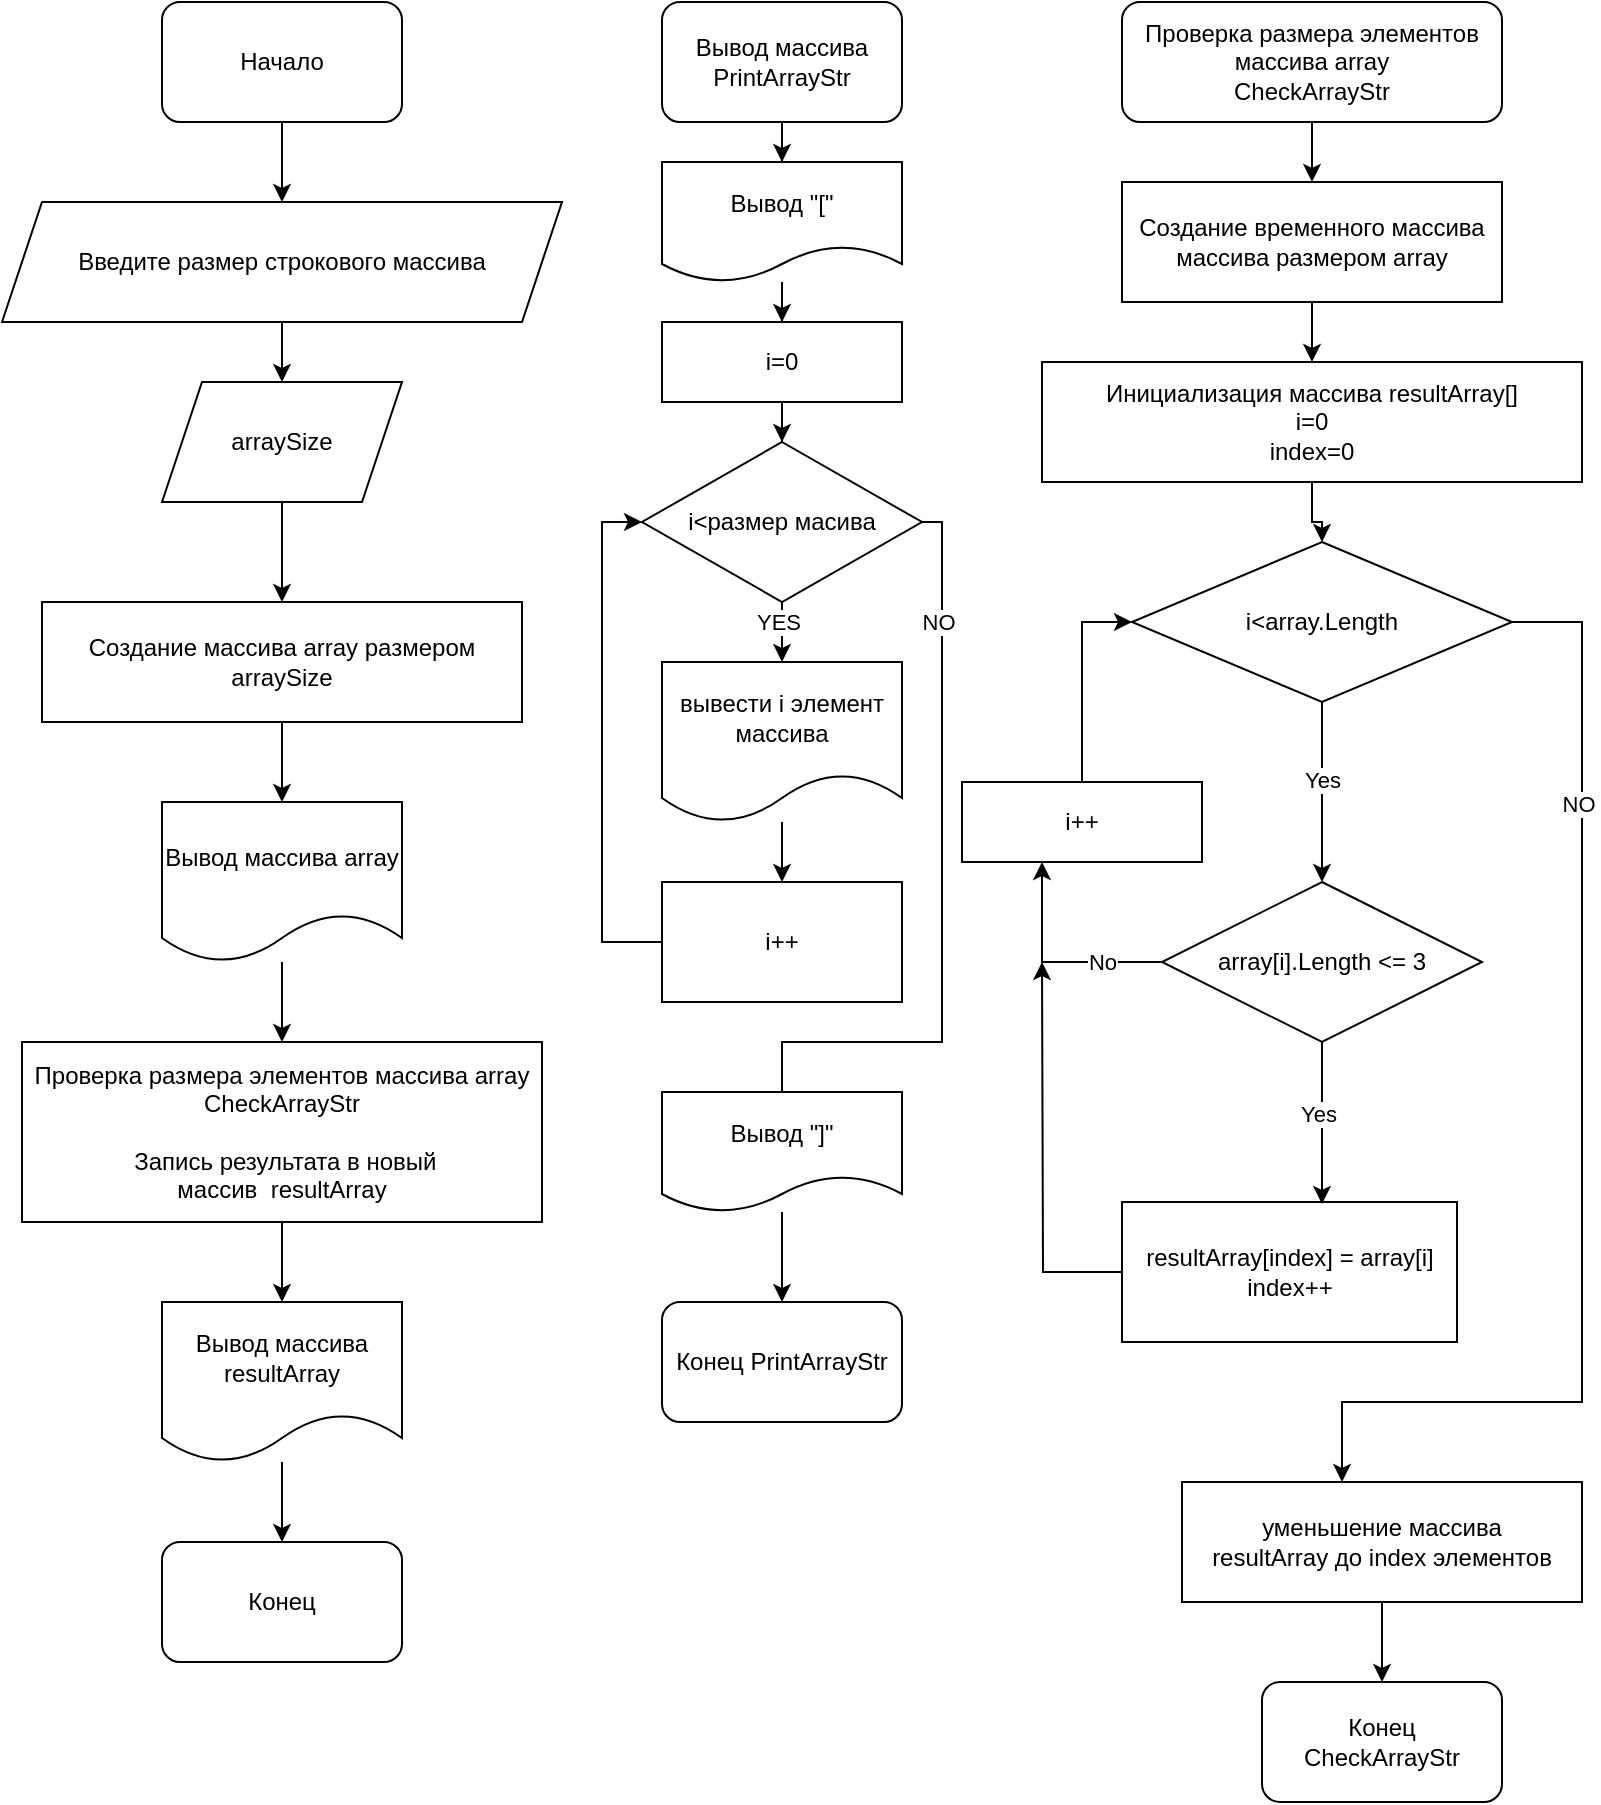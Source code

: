 <mxfile version="22.1.4" type="device">
  <diagram name="Страница — 1" id="O2L_s_Bmh01QVNMG9ZfW">
    <mxGraphModel dx="746" dy="711" grid="1" gridSize="10" guides="1" tooltips="1" connect="1" arrows="1" fold="1" page="1" pageScale="1" pageWidth="827" pageHeight="1169" math="0" shadow="0">
      <root>
        <mxCell id="0" />
        <mxCell id="1" parent="0" />
        <mxCell id="_iVS5pnN7EHjjZFN2fSk-10" value="" style="edgeStyle=orthogonalEdgeStyle;rounded=0;orthogonalLoop=1;jettySize=auto;html=1;" parent="1" source="_iVS5pnN7EHjjZFN2fSk-2" target="_iVS5pnN7EHjjZFN2fSk-9" edge="1">
          <mxGeometry relative="1" as="geometry" />
        </mxCell>
        <mxCell id="_iVS5pnN7EHjjZFN2fSk-2" value="Начало" style="rounded=1;whiteSpace=wrap;html=1;" parent="1" vertex="1">
          <mxGeometry x="90" y="10" width="120" height="60" as="geometry" />
        </mxCell>
        <mxCell id="_iVS5pnN7EHjjZFN2fSk-12" value="" style="edgeStyle=orthogonalEdgeStyle;rounded=0;orthogonalLoop=1;jettySize=auto;html=1;" parent="1" source="_iVS5pnN7EHjjZFN2fSk-14" target="_iVS5pnN7EHjjZFN2fSk-11" edge="1">
          <mxGeometry relative="1" as="geometry" />
        </mxCell>
        <mxCell id="_iVS5pnN7EHjjZFN2fSk-9" value="Введите размер строкового массива" style="shape=parallelogram;perimeter=parallelogramPerimeter;whiteSpace=wrap;html=1;fixedSize=1;" parent="1" vertex="1">
          <mxGeometry x="10" y="110" width="280" height="60" as="geometry" />
        </mxCell>
        <mxCell id="_iVS5pnN7EHjjZFN2fSk-16" value="" style="edgeStyle=orthogonalEdgeStyle;rounded=0;orthogonalLoop=1;jettySize=auto;html=1;" parent="1" source="_iVS5pnN7EHjjZFN2fSk-11" target="_iVS5pnN7EHjjZFN2fSk-15" edge="1">
          <mxGeometry relative="1" as="geometry" />
        </mxCell>
        <mxCell id="_iVS5pnN7EHjjZFN2fSk-11" value="Cоздание массива array размером arraySize" style="whiteSpace=wrap;html=1;" parent="1" vertex="1">
          <mxGeometry x="30" y="310" width="240" height="60" as="geometry" />
        </mxCell>
        <mxCell id="_iVS5pnN7EHjjZFN2fSk-13" value="" style="edgeStyle=orthogonalEdgeStyle;rounded=0;orthogonalLoop=1;jettySize=auto;html=1;" parent="1" source="_iVS5pnN7EHjjZFN2fSk-9" target="_iVS5pnN7EHjjZFN2fSk-14" edge="1">
          <mxGeometry relative="1" as="geometry">
            <mxPoint x="150" y="170" as="sourcePoint" />
            <mxPoint x="150" y="350" as="targetPoint" />
          </mxGeometry>
        </mxCell>
        <mxCell id="_iVS5pnN7EHjjZFN2fSk-14" value="arraySize" style="shape=parallelogram;perimeter=parallelogramPerimeter;whiteSpace=wrap;html=1;fixedSize=1;" parent="1" vertex="1">
          <mxGeometry x="90" y="200" width="120" height="60" as="geometry" />
        </mxCell>
        <mxCell id="_iVS5pnN7EHjjZFN2fSk-18" value="" style="edgeStyle=orthogonalEdgeStyle;rounded=0;orthogonalLoop=1;jettySize=auto;html=1;" parent="1" source="_iVS5pnN7EHjjZFN2fSk-15" target="_iVS5pnN7EHjjZFN2fSk-17" edge="1">
          <mxGeometry relative="1" as="geometry" />
        </mxCell>
        <mxCell id="_iVS5pnN7EHjjZFN2fSk-15" value="Вывод массива array" style="shape=document;whiteSpace=wrap;html=1;boundedLbl=1;" parent="1" vertex="1">
          <mxGeometry x="90" y="410" width="120" height="80" as="geometry" />
        </mxCell>
        <mxCell id="_iVS5pnN7EHjjZFN2fSk-23" value="" style="edgeStyle=orthogonalEdgeStyle;rounded=0;orthogonalLoop=1;jettySize=auto;html=1;" parent="1" source="_iVS5pnN7EHjjZFN2fSk-17" target="_iVS5pnN7EHjjZFN2fSk-22" edge="1">
          <mxGeometry relative="1" as="geometry" />
        </mxCell>
        <mxCell id="_iVS5pnN7EHjjZFN2fSk-17" value="Проверка размера элементов массива array&lt;br&gt;CheckArrayStr&lt;br&gt;&lt;br&gt;&amp;nbsp;Запись результата в новый массив&amp;nbsp;&amp;nbsp;resultArray" style="whiteSpace=wrap;html=1;" parent="1" vertex="1">
          <mxGeometry x="20" y="530" width="260" height="90" as="geometry" />
        </mxCell>
        <mxCell id="_iVS5pnN7EHjjZFN2fSk-27" value="" style="edgeStyle=orthogonalEdgeStyle;rounded=0;orthogonalLoop=1;jettySize=auto;html=1;" parent="1" source="_iVS5pnN7EHjjZFN2fSk-21" target="_iVS5pnN7EHjjZFN2fSk-26" edge="1">
          <mxGeometry relative="1" as="geometry" />
        </mxCell>
        <mxCell id="_iVS5pnN7EHjjZFN2fSk-21" value="Проверка размера элементов массива array&lt;br&gt;CheckArrayStr" style="rounded=1;whiteSpace=wrap;html=1;" parent="1" vertex="1">
          <mxGeometry x="570" y="10" width="190" height="60" as="geometry" />
        </mxCell>
        <mxCell id="_iVS5pnN7EHjjZFN2fSk-25" value="" style="edgeStyle=orthogonalEdgeStyle;rounded=0;orthogonalLoop=1;jettySize=auto;html=1;" parent="1" source="_iVS5pnN7EHjjZFN2fSk-22" target="_iVS5pnN7EHjjZFN2fSk-24" edge="1">
          <mxGeometry relative="1" as="geometry" />
        </mxCell>
        <mxCell id="_iVS5pnN7EHjjZFN2fSk-22" value="Вывод массива resultArray" style="shape=document;whiteSpace=wrap;html=1;boundedLbl=1;" parent="1" vertex="1">
          <mxGeometry x="90" y="660" width="120" height="80" as="geometry" />
        </mxCell>
        <mxCell id="_iVS5pnN7EHjjZFN2fSk-24" value="Конец" style="rounded=1;whiteSpace=wrap;html=1;" parent="1" vertex="1">
          <mxGeometry x="90" y="780" width="120" height="60" as="geometry" />
        </mxCell>
        <mxCell id="_iVS5pnN7EHjjZFN2fSk-29" value="" style="edgeStyle=orthogonalEdgeStyle;rounded=0;orthogonalLoop=1;jettySize=auto;html=1;" parent="1" source="_iVS5pnN7EHjjZFN2fSk-26" target="_iVS5pnN7EHjjZFN2fSk-28" edge="1">
          <mxGeometry relative="1" as="geometry" />
        </mxCell>
        <mxCell id="_iVS5pnN7EHjjZFN2fSk-26" value="Создание временного массива массива размером array" style="rounded=0;whiteSpace=wrap;html=1;" parent="1" vertex="1">
          <mxGeometry x="570" y="100" width="190" height="60" as="geometry" />
        </mxCell>
        <mxCell id="_iVS5pnN7EHjjZFN2fSk-31" value="" style="edgeStyle=orthogonalEdgeStyle;rounded=0;orthogonalLoop=1;jettySize=auto;html=1;" parent="1" source="_iVS5pnN7EHjjZFN2fSk-28" target="_iVS5pnN7EHjjZFN2fSk-30" edge="1">
          <mxGeometry relative="1" as="geometry" />
        </mxCell>
        <mxCell id="_iVS5pnN7EHjjZFN2fSk-28" value="Инициализация массива resultArray[]&lt;br&gt;i=0&lt;br&gt;index=0" style="whiteSpace=wrap;html=1;rounded=0;" parent="1" vertex="1">
          <mxGeometry x="530" y="190" width="270" height="60" as="geometry" />
        </mxCell>
        <mxCell id="_iVS5pnN7EHjjZFN2fSk-39" value="" style="edgeStyle=orthogonalEdgeStyle;rounded=0;orthogonalLoop=1;jettySize=auto;html=1;" parent="1" source="_iVS5pnN7EHjjZFN2fSk-30" target="_iVS5pnN7EHjjZFN2fSk-38" edge="1">
          <mxGeometry relative="1" as="geometry">
            <Array as="points">
              <mxPoint x="800" y="320" />
              <mxPoint x="800" y="710" />
              <mxPoint x="680" y="710" />
            </Array>
          </mxGeometry>
        </mxCell>
        <mxCell id="_iVS5pnN7EHjjZFN2fSk-41" value="NO" style="edgeLabel;html=1;align=center;verticalAlign=middle;resizable=0;points=[];" parent="_iVS5pnN7EHjjZFN2fSk-39" vertex="1" connectable="0">
          <mxGeometry x="-0.571" y="-2" relative="1" as="geometry">
            <mxPoint as="offset" />
          </mxGeometry>
        </mxCell>
        <mxCell id="_iVS5pnN7EHjjZFN2fSk-46" style="edgeStyle=orthogonalEdgeStyle;rounded=0;orthogonalLoop=1;jettySize=auto;html=1;entryX=0.5;entryY=0;entryDx=0;entryDy=0;" parent="1" source="_iVS5pnN7EHjjZFN2fSk-30" target="_iVS5pnN7EHjjZFN2fSk-42" edge="1">
          <mxGeometry relative="1" as="geometry" />
        </mxCell>
        <mxCell id="_iVS5pnN7EHjjZFN2fSk-47" value="Yes" style="edgeLabel;html=1;align=center;verticalAlign=middle;resizable=0;points=[];" parent="_iVS5pnN7EHjjZFN2fSk-46" vertex="1" connectable="0">
          <mxGeometry x="-0.15" relative="1" as="geometry">
            <mxPoint as="offset" />
          </mxGeometry>
        </mxCell>
        <mxCell id="_iVS5pnN7EHjjZFN2fSk-30" value="i&amp;lt;array.Length" style="rhombus;whiteSpace=wrap;html=1;" parent="1" vertex="1">
          <mxGeometry x="575" y="280" width="190" height="80" as="geometry" />
        </mxCell>
        <mxCell id="_iVS5pnN7EHjjZFN2fSk-54" style="edgeStyle=orthogonalEdgeStyle;rounded=0;orthogonalLoop=1;jettySize=auto;html=1;" parent="1" source="_iVS5pnN7EHjjZFN2fSk-32" edge="1">
          <mxGeometry relative="1" as="geometry">
            <mxPoint x="530" y="490" as="targetPoint" />
          </mxGeometry>
        </mxCell>
        <mxCell id="_iVS5pnN7EHjjZFN2fSk-32" value="resultArray[index] = array[i]&lt;br&gt;index++" style="rounded=0;whiteSpace=wrap;html=1;" parent="1" vertex="1">
          <mxGeometry x="570" y="610" width="167.5" height="70" as="geometry" />
        </mxCell>
        <mxCell id="_iVS5pnN7EHjjZFN2fSk-57" value="" style="edgeStyle=orthogonalEdgeStyle;rounded=0;orthogonalLoop=1;jettySize=auto;html=1;" parent="1" source="_iVS5pnN7EHjjZFN2fSk-38" target="_iVS5pnN7EHjjZFN2fSk-56" edge="1">
          <mxGeometry relative="1" as="geometry" />
        </mxCell>
        <mxCell id="_iVS5pnN7EHjjZFN2fSk-38" value="уменьшение массива&lt;br&gt;resultArray до index элементов" style="whiteSpace=wrap;html=1;" parent="1" vertex="1">
          <mxGeometry x="600" y="750" width="200" height="60" as="geometry" />
        </mxCell>
        <mxCell id="_iVS5pnN7EHjjZFN2fSk-51" style="edgeStyle=orthogonalEdgeStyle;rounded=0;orthogonalLoop=1;jettySize=auto;html=1;" parent="1" source="_iVS5pnN7EHjjZFN2fSk-42" target="_iVS5pnN7EHjjZFN2fSk-49" edge="1">
          <mxGeometry relative="1" as="geometry">
            <Array as="points">
              <mxPoint x="530" y="490" />
            </Array>
          </mxGeometry>
        </mxCell>
        <mxCell id="_iVS5pnN7EHjjZFN2fSk-55" value="No" style="edgeLabel;html=1;align=center;verticalAlign=middle;resizable=0;points=[];" parent="_iVS5pnN7EHjjZFN2fSk-51" vertex="1" connectable="0">
          <mxGeometry x="-0.455" relative="1" as="geometry">
            <mxPoint as="offset" />
          </mxGeometry>
        </mxCell>
        <mxCell id="_iVS5pnN7EHjjZFN2fSk-42" value="array[i].Length &amp;lt;= 3" style="rhombus;whiteSpace=wrap;html=1;" parent="1" vertex="1">
          <mxGeometry x="590" y="450" width="160" height="80" as="geometry" />
        </mxCell>
        <mxCell id="_iVS5pnN7EHjjZFN2fSk-43" style="edgeStyle=orthogonalEdgeStyle;rounded=0;orthogonalLoop=1;jettySize=auto;html=1;entryX=0.597;entryY=0.014;entryDx=0;entryDy=0;entryPerimeter=0;" parent="1" source="_iVS5pnN7EHjjZFN2fSk-42" target="_iVS5pnN7EHjjZFN2fSk-32" edge="1">
          <mxGeometry relative="1" as="geometry" />
        </mxCell>
        <mxCell id="_iVS5pnN7EHjjZFN2fSk-44" value="Yes" style="edgeLabel;html=1;align=center;verticalAlign=middle;resizable=0;points=[];" parent="_iVS5pnN7EHjjZFN2fSk-43" vertex="1" connectable="0">
          <mxGeometry x="-0.114" y="-2" relative="1" as="geometry">
            <mxPoint as="offset" />
          </mxGeometry>
        </mxCell>
        <mxCell id="_iVS5pnN7EHjjZFN2fSk-53" style="edgeStyle=orthogonalEdgeStyle;rounded=0;orthogonalLoop=1;jettySize=auto;html=1;entryX=0;entryY=0.5;entryDx=0;entryDy=0;" parent="1" source="_iVS5pnN7EHjjZFN2fSk-49" target="_iVS5pnN7EHjjZFN2fSk-30" edge="1">
          <mxGeometry relative="1" as="geometry" />
        </mxCell>
        <mxCell id="_iVS5pnN7EHjjZFN2fSk-49" value="i++" style="rounded=0;whiteSpace=wrap;html=1;" parent="1" vertex="1">
          <mxGeometry x="490" y="400" width="120" height="40" as="geometry" />
        </mxCell>
        <mxCell id="_iVS5pnN7EHjjZFN2fSk-56" value="Конец&lt;br&gt;CheckArrayStr" style="rounded=1;whiteSpace=wrap;html=1;" parent="1" vertex="1">
          <mxGeometry x="640" y="850" width="120" height="60" as="geometry" />
        </mxCell>
        <mxCell id="_iVS5pnN7EHjjZFN2fSk-76" value="" style="edgeStyle=orthogonalEdgeStyle;rounded=0;orthogonalLoop=1;jettySize=auto;html=1;" parent="1" source="_iVS5pnN7EHjjZFN2fSk-58" target="_iVS5pnN7EHjjZFN2fSk-75" edge="1">
          <mxGeometry relative="1" as="geometry" />
        </mxCell>
        <mxCell id="_iVS5pnN7EHjjZFN2fSk-58" value="Вывод массива&lt;br&gt;PrintArrayStr" style="rounded=1;whiteSpace=wrap;html=1;" parent="1" vertex="1">
          <mxGeometry x="340" y="10" width="120" height="60" as="geometry" />
        </mxCell>
        <mxCell id="_iVS5pnN7EHjjZFN2fSk-64" value="" style="edgeStyle=orthogonalEdgeStyle;rounded=0;orthogonalLoop=1;jettySize=auto;html=1;" parent="1" source="_iVS5pnN7EHjjZFN2fSk-59" target="_iVS5pnN7EHjjZFN2fSk-63" edge="1">
          <mxGeometry relative="1" as="geometry" />
        </mxCell>
        <mxCell id="_iVS5pnN7EHjjZFN2fSk-59" value="вывести i элемент массива" style="shape=document;whiteSpace=wrap;html=1;boundedLbl=1;rounded=1;" parent="1" vertex="1">
          <mxGeometry x="340" y="340" width="120" height="80" as="geometry" />
        </mxCell>
        <mxCell id="_iVS5pnN7EHjjZFN2fSk-66" value="" style="edgeStyle=orthogonalEdgeStyle;rounded=0;orthogonalLoop=1;jettySize=auto;html=1;" parent="1" source="_iVS5pnN7EHjjZFN2fSk-61" target="_iVS5pnN7EHjjZFN2fSk-59" edge="1">
          <mxGeometry relative="1" as="geometry" />
        </mxCell>
        <mxCell id="_iVS5pnN7EHjjZFN2fSk-67" value="YES" style="edgeLabel;html=1;align=center;verticalAlign=middle;resizable=0;points=[];" parent="_iVS5pnN7EHjjZFN2fSk-66" vertex="1" connectable="0">
          <mxGeometry x="0.2" y="-2" relative="1" as="geometry">
            <mxPoint as="offset" />
          </mxGeometry>
        </mxCell>
        <mxCell id="_iVS5pnN7EHjjZFN2fSk-68" style="edgeStyle=orthogonalEdgeStyle;rounded=0;orthogonalLoop=1;jettySize=auto;html=1;" parent="1" source="_iVS5pnN7EHjjZFN2fSk-61" edge="1">
          <mxGeometry relative="1" as="geometry">
            <mxPoint x="400" y="600" as="targetPoint" />
            <Array as="points">
              <mxPoint x="480" y="270" />
              <mxPoint x="480" y="530" />
              <mxPoint x="400" y="530" />
            </Array>
          </mxGeometry>
        </mxCell>
        <mxCell id="wde-GjuEJHdbOBMrFFRb-1" value="NO&lt;br&gt;" style="edgeLabel;html=1;align=center;verticalAlign=middle;resizable=0;points=[];" vertex="1" connectable="0" parent="_iVS5pnN7EHjjZFN2fSk-68">
          <mxGeometry x="-0.643" y="-2" relative="1" as="geometry">
            <mxPoint y="-15" as="offset" />
          </mxGeometry>
        </mxCell>
        <mxCell id="_iVS5pnN7EHjjZFN2fSk-61" value="i&amp;lt;размер масива" style="rhombus;whiteSpace=wrap;html=1;" parent="1" vertex="1">
          <mxGeometry x="330" y="230" width="140" height="80" as="geometry" />
        </mxCell>
        <mxCell id="_iVS5pnN7EHjjZFN2fSk-72" value="" style="edgeStyle=orthogonalEdgeStyle;rounded=0;orthogonalLoop=1;jettySize=auto;html=1;" parent="1" source="_iVS5pnN7EHjjZFN2fSk-62" target="_iVS5pnN7EHjjZFN2fSk-61" edge="1">
          <mxGeometry relative="1" as="geometry" />
        </mxCell>
        <mxCell id="_iVS5pnN7EHjjZFN2fSk-62" value="i=0" style="rounded=0;whiteSpace=wrap;html=1;" parent="1" vertex="1">
          <mxGeometry x="340" y="170" width="120" height="40" as="geometry" />
        </mxCell>
        <mxCell id="_iVS5pnN7EHjjZFN2fSk-65" style="edgeStyle=orthogonalEdgeStyle;rounded=0;orthogonalLoop=1;jettySize=auto;html=1;entryX=0;entryY=0.5;entryDx=0;entryDy=0;" parent="1" source="_iVS5pnN7EHjjZFN2fSk-63" target="_iVS5pnN7EHjjZFN2fSk-61" edge="1">
          <mxGeometry relative="1" as="geometry">
            <Array as="points">
              <mxPoint x="310" y="480" />
              <mxPoint x="310" y="270" />
            </Array>
          </mxGeometry>
        </mxCell>
        <mxCell id="_iVS5pnN7EHjjZFN2fSk-63" value="i++" style="rounded=0;whiteSpace=wrap;html=1;" parent="1" vertex="1">
          <mxGeometry x="340" y="450" width="120" height="60" as="geometry" />
        </mxCell>
        <mxCell id="_iVS5pnN7EHjjZFN2fSk-70" value="Конец&amp;nbsp;PrintArrayStr" style="rounded=1;whiteSpace=wrap;html=1;" parent="1" vertex="1">
          <mxGeometry x="340" y="660" width="120" height="60" as="geometry" />
        </mxCell>
        <mxCell id="_iVS5pnN7EHjjZFN2fSk-74" value="" style="edgeStyle=orthogonalEdgeStyle;rounded=0;orthogonalLoop=1;jettySize=auto;html=1;" parent="1" source="_iVS5pnN7EHjjZFN2fSk-73" target="_iVS5pnN7EHjjZFN2fSk-70" edge="1">
          <mxGeometry relative="1" as="geometry" />
        </mxCell>
        <mxCell id="_iVS5pnN7EHjjZFN2fSk-73" value="Вывод &quot;]&quot;" style="shape=document;whiteSpace=wrap;html=1;boundedLbl=1;" parent="1" vertex="1">
          <mxGeometry x="340" y="555" width="120" height="60" as="geometry" />
        </mxCell>
        <mxCell id="_iVS5pnN7EHjjZFN2fSk-77" value="" style="edgeStyle=orthogonalEdgeStyle;rounded=0;orthogonalLoop=1;jettySize=auto;html=1;" parent="1" source="_iVS5pnN7EHjjZFN2fSk-75" target="_iVS5pnN7EHjjZFN2fSk-62" edge="1">
          <mxGeometry relative="1" as="geometry" />
        </mxCell>
        <mxCell id="_iVS5pnN7EHjjZFN2fSk-75" value="Вывод &quot;[&quot;" style="shape=document;whiteSpace=wrap;html=1;boundedLbl=1;" parent="1" vertex="1">
          <mxGeometry x="340" y="90" width="120" height="60" as="geometry" />
        </mxCell>
      </root>
    </mxGraphModel>
  </diagram>
</mxfile>
